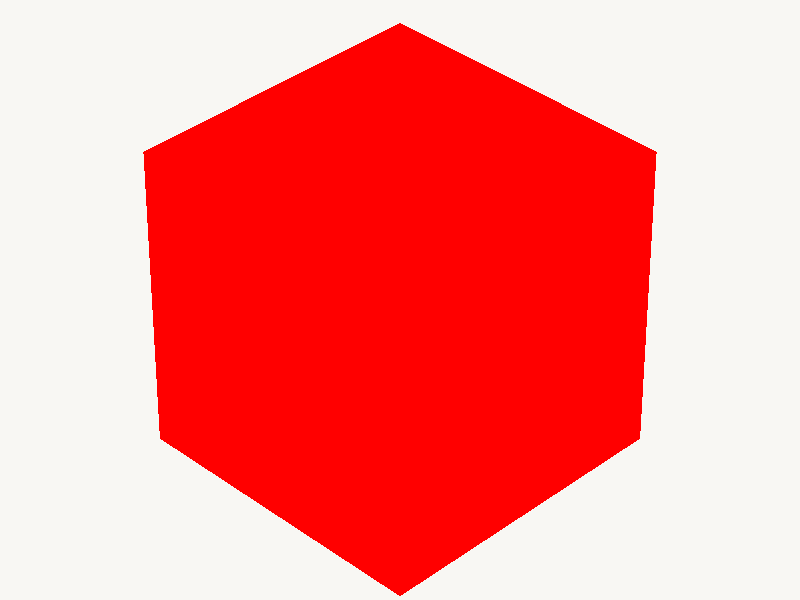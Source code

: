 //ICOSAHEDRON MOVIE
//ANIMATE WITH CLOCK FROM 0 TO 4

//Files with predefined colors and textures
#include "colors.inc"
#include "glass.inc"
#include "golds.inc"
#include "metals.inc"
#include "stones.inc"
#include "woods.inc"

global_settings { max_trace_level 5 }

//Place the camera
camera {
  sky <0,0,1>          //Don't change this
  direction <-1,0,0>   //Don't change this  
  right <-4/3,0,0>     //Don't change this
  location  <10,10,10>  //Camera location
  look_at   <0,0,0>    //Where camera is pointing
  angle 15             //Angle of the view--increase to see more, decrease to see less
}

//global_settings { ambient_light White } //Ambient light to "brighten up" darker pictures

//Place a light--you can have more than one!
light_source {<10,5,10> color White }
light_source {<10,-5,10> color White }

//Set a background color
background { color White }

//Create a "floor"
plane {
  <0,0,1>, -1.01           //This represents the plane 0x+0y+z=0
  texture { T_Silver_3A }  //The texture comes from the file "metals.inc"
   }

//The Icosahedron (adapted from Laura Berry)
#macro myicosahedron(tt)
//The 12 vertices
#declare p1 = <tt,0,-1>;
#declare p2 = <-tt,0,-1>;
#declare p3 = <0,-1,tt>;
#declare p4 = <0,-1,-tt>;
#declare p5 = <-1,tt,0>;
#declare p6 = <-1,-tt,0>;
#declare p7 = <0,1,tt>;
#declare p8 = <0,1,-tt>;
#declare p9 = <1,tt,0>;
#declare p10 = <1,-tt,0>;
#declare p11 = <tt,0,1>;
#declare p12 = <-tt,0,1>;
//The 20 triangular faces
#declare f1 = polygon { 4, p1, p8, p9, p1};
#declare f2 = polygon { 4, p1, p10, p9, p1};
#declare f3 = polygon { 4, p1, p10, p4, p1};
#declare f4 = polygon { 4, p1, p2, p8, p1};
#declare f5 = polygon { 4, p1, p2, p4, p1};
#declare f6 = polygon { 4, p12, p7, p11, p12};
#declare f7 = polygon { 4, p12, p7, p5, p12};
#declare f8 = polygon { 4, p12, p5, p6, p12};
#declare f9 = polygon { 4, p12, p6, p3, p12};
#declare f10 = polygon { 4, p12, p3, p11, p12};
#declare f11 = polygon { 4, p3, p10, p11, p3};
#declare f12 = polygon { 4, p9, p10, p11, p9};
#declare f13 = polygon { 4, p7, p9, p11, p7};
#declare f14 = polygon { 4, p7, p8, p9, p7};
#declare f15 = polygon { 4, p5, p8, p7, p5};
#declare f16 = polygon { 4, p5, p2, p6, p5};
#declare f17 = polygon { 4, p2, p6, p4, p2};
#declare f18 = polygon { 4, p2, p5, p8, p2};
#declare f19 = polygon { 4, p3, p4, p10, p3};
#declare f20 = polygon { 4, p3, p4, p6, p3};   
   //Unite the faces to form the icosahedron
object { union {
  object{f1}
  object{f2} 
  object{f3} 
  object{f4} 
  object{f5} 
  object{f6}
  object{f7} 
  object{f8} 
  object{f9} 
  object{f10}
  object{f11}
  object{f12} 
  object{f13} 
  object{f14} 
  object{f15} 
  object{f16}
  object{f17} 
  object{f18} 
  object{f19} 
  object{f20}
  }
  }
#end

#macro rectangles(tt)
#declare p1 = <tt,0,-1>;
#declare p2 = <-tt,0,-1>;
#declare p3 = <0,-1,tt>;
#declare p4 = <0,-1,-tt>;
#declare p5 = <-1,tt,0>;
#declare p6 = <-1,-tt,0>;
#declare p7 = <0,1,tt>;
#declare p8 = <0,1,-tt>;
#declare p9 = <1,tt,0>;
#declare p10 = <1,-tt,0>;
#declare p11 = <tt,0,1>;
#declare p12 = <-tt,0,1>;
union{
object{polygon{5,p1,p2,p12,p11,p1}}
object{polygon{5,p7,p8,p4,p3,p7}}
object{polygon{5,p5,p6,p10,p9,p5}}
}
#end

#declare rate=90;
#declare f=.8;

#switch(clock)

#range(0,1)
#declare s=clock;
#declare tt=0;
union{
box{<-1,-1,-1>,<1,1,1> texture{ pigment{ color rgbf <1,s,s,s*f>}}}
object{myicosahedron(0.0001) texture{pigment {color rgbf <0,1,0,0>}}}
rotate<0,0,clock*rate>
}
#break

#range(1.0001,2)
#declare s=clock-1;
#declare r=s*(sqrt(5)-1)/2;
union{
box{<-1,-1,-1>,<1,1,1> texture{ pigment{ color rgbf <1,1,1,f>}}}
object{myicosahedron(r) texture{pigment {color rgbf <0,1,0,0>}}}
rotate<0,0,clock*rate>
}
#break

#range(2.0001,3)
#declare s=clock-2;
#declare r=(sqrt(5)-1)/2;
union{
object{myicosahedron(r) texture{pigment {color rgbf <s,1,s,s*f>}}}
object{rectangles(r) texture{pigment{color Gold*2}}}
rotate<0,0,clock*rate>
}
#break

#range(3.0001,4)
#declare r=(sqrt(5)-1)/2;
object{rectangles(r) texture{pigment{color Gold*2}} rotate <0,0,clock*rate>}
#break

#end
